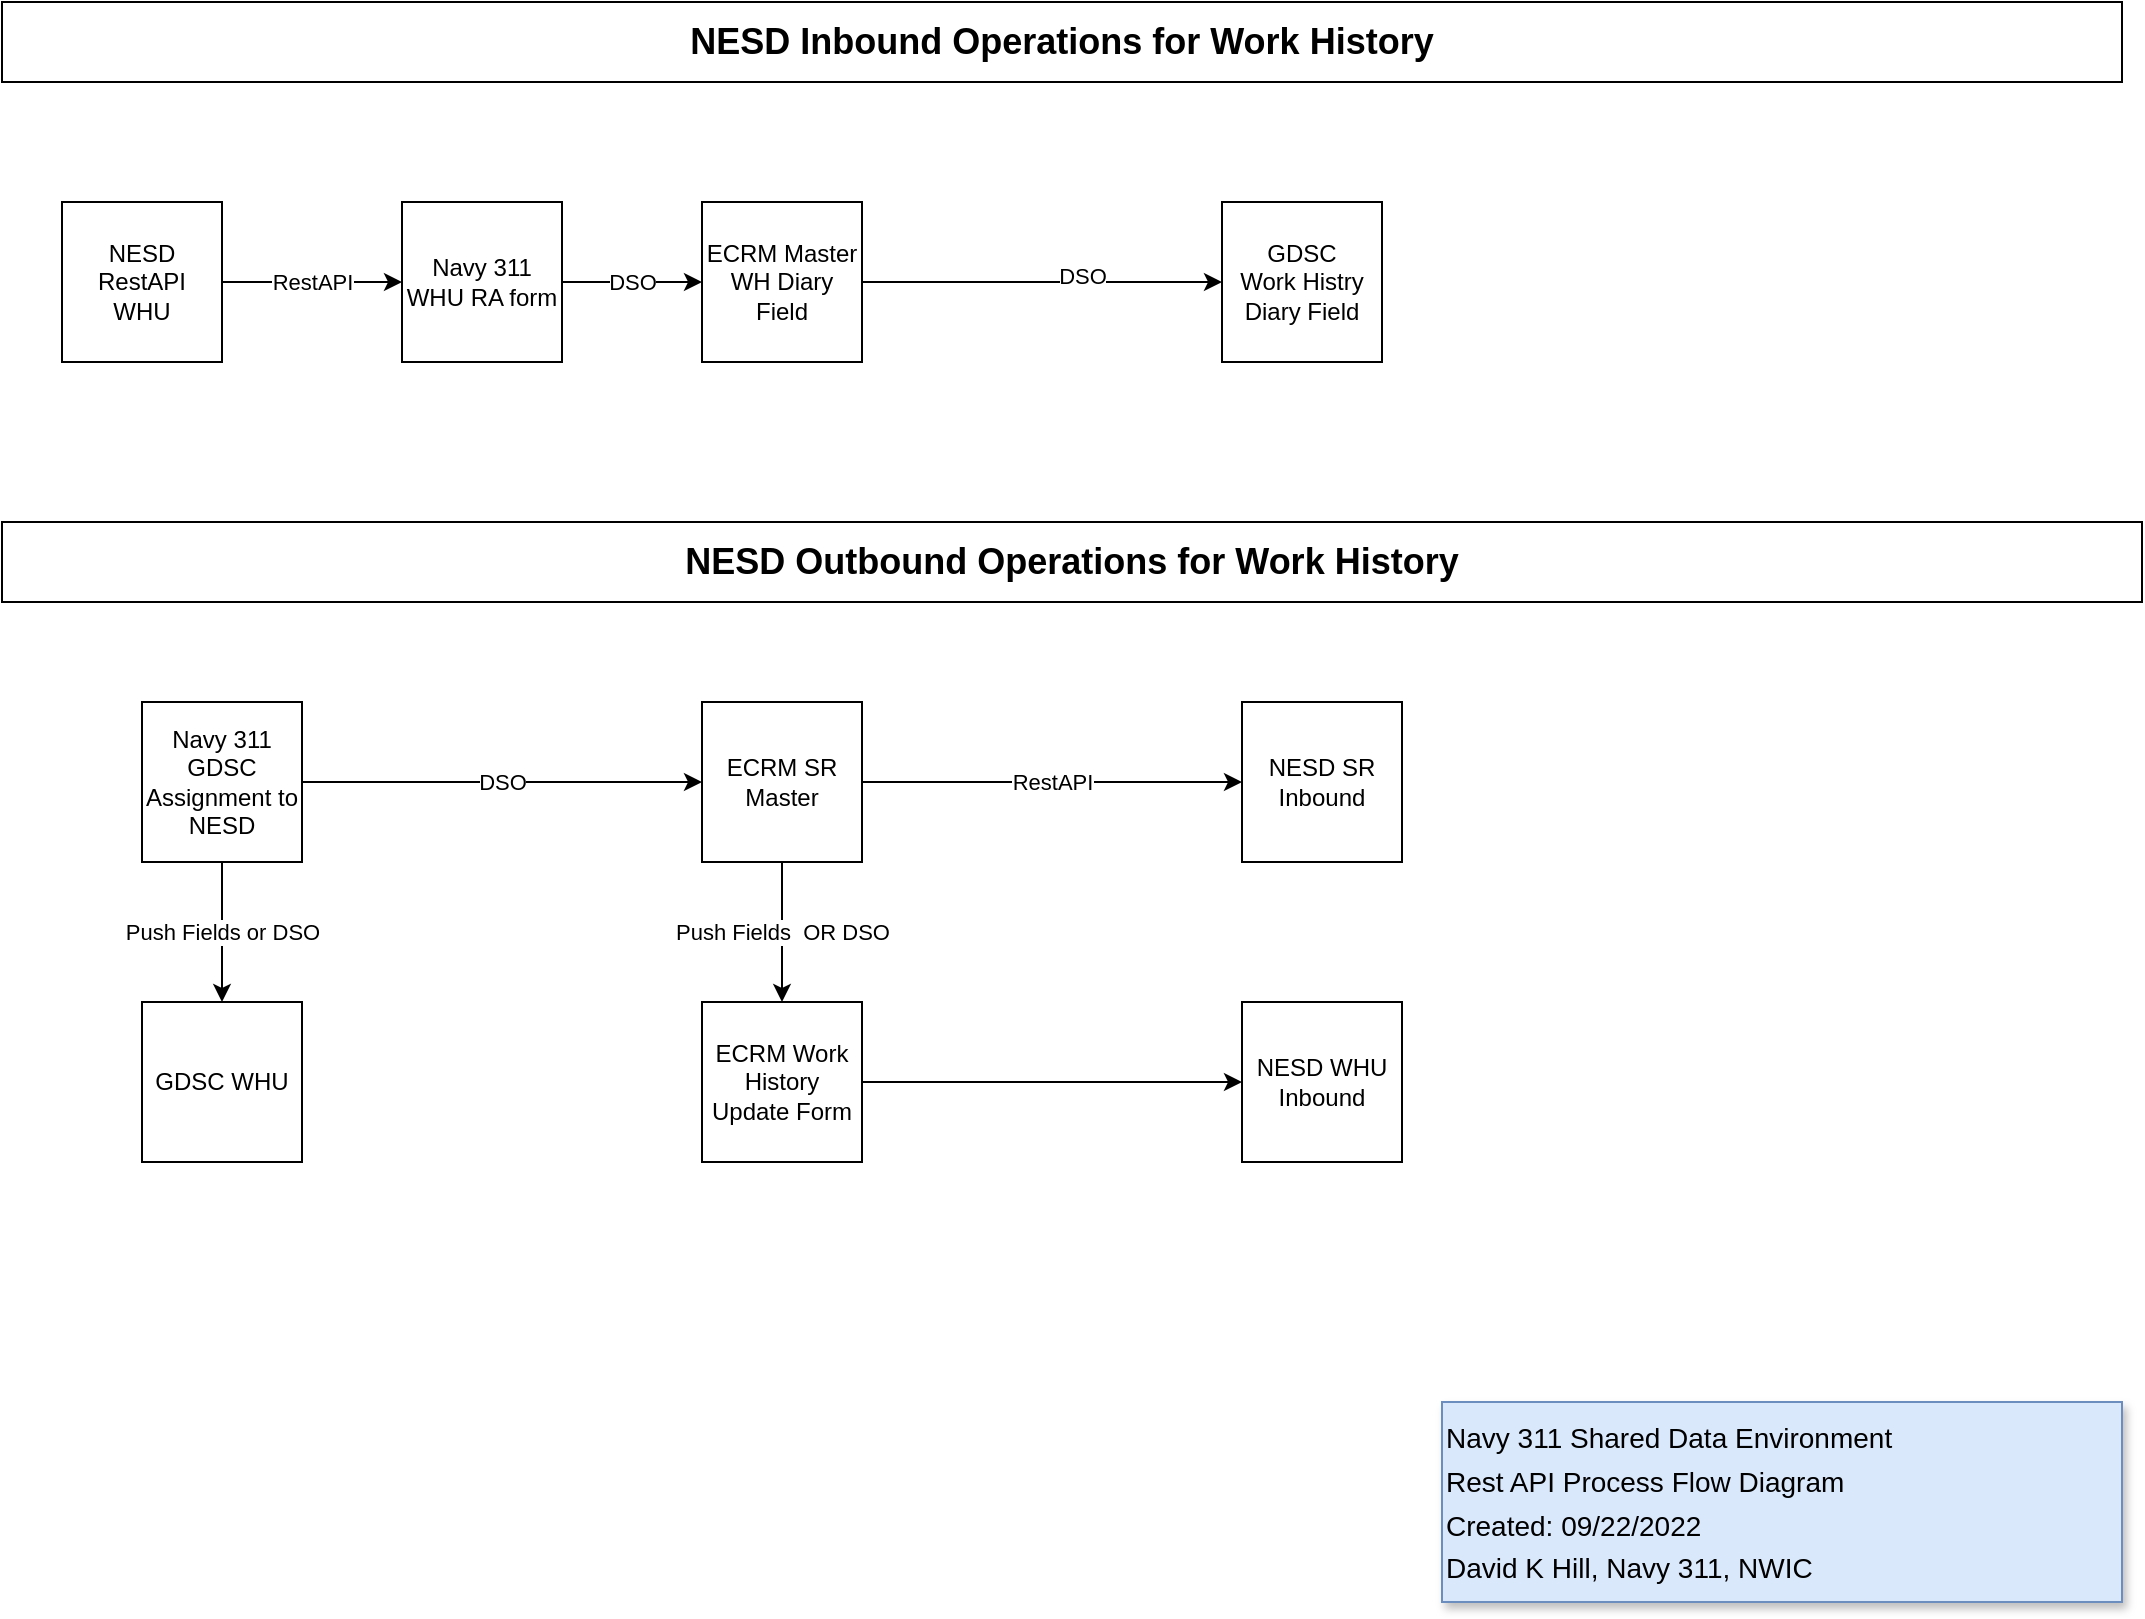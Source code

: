 <mxfile version="20.8.18" type="github">
  <diagram name="Page-1" id="aF4G5Hs_lMoh60DQ722R">
    <mxGraphModel dx="1434" dy="798" grid="1" gridSize="10" guides="1" tooltips="1" connect="1" arrows="1" fold="1" page="1" pageScale="1" pageWidth="1100" pageHeight="850" math="0" shadow="0">
      <root>
        <mxCell id="0" />
        <mxCell id="1" parent="0" />
        <mxCell id="9KmsIKsTsXMhggBtWNxH-1" value="&lt;b&gt;&lt;font style=&quot;font-size: 18px;&quot;&gt;NESD Inbound Operations for Work History&lt;/font&gt;&lt;/b&gt;" style="rounded=0;whiteSpace=wrap;html=1;" parent="1" vertex="1">
          <mxGeometry x="20" y="30" width="1060" height="40" as="geometry" />
        </mxCell>
        <mxCell id="1lb5UFgHKyQ05DryIwbp-4" value="RestAPI" style="edgeStyle=orthogonalEdgeStyle;rounded=0;orthogonalLoop=1;jettySize=auto;html=1;" edge="1" parent="1" source="1lb5UFgHKyQ05DryIwbp-1" target="1lb5UFgHKyQ05DryIwbp-2">
          <mxGeometry relative="1" as="geometry" />
        </mxCell>
        <mxCell id="1lb5UFgHKyQ05DryIwbp-1" value="NESD RestAPI&lt;br&gt;WHU" style="whiteSpace=wrap;html=1;aspect=fixed;" vertex="1" parent="1">
          <mxGeometry x="50" y="130" width="80" height="80" as="geometry" />
        </mxCell>
        <mxCell id="1lb5UFgHKyQ05DryIwbp-5" value="DSO" style="edgeStyle=orthogonalEdgeStyle;rounded=0;orthogonalLoop=1;jettySize=auto;html=1;" edge="1" parent="1" source="1lb5UFgHKyQ05DryIwbp-2" target="1lb5UFgHKyQ05DryIwbp-3">
          <mxGeometry relative="1" as="geometry" />
        </mxCell>
        <mxCell id="1lb5UFgHKyQ05DryIwbp-2" value="Navy 311&lt;br&gt;WHU RA form" style="whiteSpace=wrap;html=1;aspect=fixed;" vertex="1" parent="1">
          <mxGeometry x="220" y="130" width="80" height="80" as="geometry" />
        </mxCell>
        <mxCell id="1lb5UFgHKyQ05DryIwbp-10" style="edgeStyle=orthogonalEdgeStyle;rounded=0;orthogonalLoop=1;jettySize=auto;html=1;" edge="1" parent="1" source="1lb5UFgHKyQ05DryIwbp-3" target="1lb5UFgHKyQ05DryIwbp-9">
          <mxGeometry relative="1" as="geometry" />
        </mxCell>
        <mxCell id="1lb5UFgHKyQ05DryIwbp-11" value="DSO" style="edgeLabel;html=1;align=center;verticalAlign=middle;resizable=0;points=[];" vertex="1" connectable="0" parent="1lb5UFgHKyQ05DryIwbp-10">
          <mxGeometry x="0.224" y="3" relative="1" as="geometry">
            <mxPoint as="offset" />
          </mxGeometry>
        </mxCell>
        <mxCell id="1lb5UFgHKyQ05DryIwbp-3" value="ECRM Master WH Diary&lt;br&gt;Field" style="whiteSpace=wrap;html=1;aspect=fixed;" vertex="1" parent="1">
          <mxGeometry x="370" y="130" width="80" height="80" as="geometry" />
        </mxCell>
        <mxCell id="1lb5UFgHKyQ05DryIwbp-6" value="&lt;font style=&quot;font-size: 18px;&quot;&gt;&lt;b style=&quot;&quot;&gt;NESD Outbound Operations for Work History&lt;/b&gt;&lt;/font&gt;" style="rounded=0;whiteSpace=wrap;html=1;" vertex="1" parent="1">
          <mxGeometry x="20" y="290" width="1070" height="40" as="geometry" />
        </mxCell>
        <mxCell id="1lb5UFgHKyQ05DryIwbp-16" value="DSO" style="edgeStyle=orthogonalEdgeStyle;rounded=0;orthogonalLoop=1;jettySize=auto;html=1;" edge="1" parent="1" source="1lb5UFgHKyQ05DryIwbp-8" target="1lb5UFgHKyQ05DryIwbp-12">
          <mxGeometry relative="1" as="geometry" />
        </mxCell>
        <mxCell id="1lb5UFgHKyQ05DryIwbp-23" value="Push Fields or DSO" style="edgeStyle=orthogonalEdgeStyle;rounded=0;orthogonalLoop=1;jettySize=auto;html=1;" edge="1" parent="1" source="1lb5UFgHKyQ05DryIwbp-8" target="1lb5UFgHKyQ05DryIwbp-22">
          <mxGeometry relative="1" as="geometry" />
        </mxCell>
        <mxCell id="1lb5UFgHKyQ05DryIwbp-8" value="Navy 311&lt;br&gt;GDSC&lt;br&gt;Assignment to NESD" style="whiteSpace=wrap;html=1;aspect=fixed;" vertex="1" parent="1">
          <mxGeometry x="90" y="380" width="80" height="80" as="geometry" />
        </mxCell>
        <mxCell id="1lb5UFgHKyQ05DryIwbp-9" value="GDSC&lt;br&gt;Work Histry&lt;br&gt;Diary Field" style="whiteSpace=wrap;html=1;aspect=fixed;" vertex="1" parent="1">
          <mxGeometry x="630" y="130" width="80" height="80" as="geometry" />
        </mxCell>
        <mxCell id="1lb5UFgHKyQ05DryIwbp-14" value="RestAPI" style="edgeStyle=orthogonalEdgeStyle;rounded=0;orthogonalLoop=1;jettySize=auto;html=1;entryX=0;entryY=0.5;entryDx=0;entryDy=0;" edge="1" parent="1" source="1lb5UFgHKyQ05DryIwbp-12" target="1lb5UFgHKyQ05DryIwbp-13">
          <mxGeometry relative="1" as="geometry">
            <mxPoint x="590" y="440" as="targetPoint" />
          </mxGeometry>
        </mxCell>
        <mxCell id="1lb5UFgHKyQ05DryIwbp-19" value="Push Fields&amp;nbsp; OR DSO" style="edgeStyle=orthogonalEdgeStyle;rounded=0;orthogonalLoop=1;jettySize=auto;html=1;entryX=0.5;entryY=0;entryDx=0;entryDy=0;" edge="1" parent="1" source="1lb5UFgHKyQ05DryIwbp-12" target="1lb5UFgHKyQ05DryIwbp-17">
          <mxGeometry relative="1" as="geometry" />
        </mxCell>
        <mxCell id="1lb5UFgHKyQ05DryIwbp-12" value="ECRM SR Master" style="whiteSpace=wrap;html=1;aspect=fixed;" vertex="1" parent="1">
          <mxGeometry x="370" y="380" width="80" height="80" as="geometry" />
        </mxCell>
        <mxCell id="1lb5UFgHKyQ05DryIwbp-13" value="NESD SR Inbound" style="whiteSpace=wrap;html=1;aspect=fixed;" vertex="1" parent="1">
          <mxGeometry x="640" y="380" width="80" height="80" as="geometry" />
        </mxCell>
        <mxCell id="1lb5UFgHKyQ05DryIwbp-21" style="edgeStyle=orthogonalEdgeStyle;rounded=0;orthogonalLoop=1;jettySize=auto;html=1;" edge="1" parent="1" source="1lb5UFgHKyQ05DryIwbp-17" target="1lb5UFgHKyQ05DryIwbp-20">
          <mxGeometry relative="1" as="geometry" />
        </mxCell>
        <mxCell id="1lb5UFgHKyQ05DryIwbp-17" value="ECRM Work History Update Form" style="whiteSpace=wrap;html=1;aspect=fixed;" vertex="1" parent="1">
          <mxGeometry x="370" y="530" width="80" height="80" as="geometry" />
        </mxCell>
        <mxCell id="1lb5UFgHKyQ05DryIwbp-20" value="NESD WHU Inbound" style="whiteSpace=wrap;html=1;aspect=fixed;" vertex="1" parent="1">
          <mxGeometry x="640" y="530" width="80" height="80" as="geometry" />
        </mxCell>
        <mxCell id="1lb5UFgHKyQ05DryIwbp-22" value="GDSC WHU" style="whiteSpace=wrap;html=1;aspect=fixed;" vertex="1" parent="1">
          <mxGeometry x="90" y="530" width="80" height="80" as="geometry" />
        </mxCell>
        <mxCell id="1lb5UFgHKyQ05DryIwbp-25" value="&lt;font style=&quot;font-size: 14px;&quot;&gt;Navy 311 Shared Data Environment&lt;br&gt;Rest API Process Flow Diagram&lt;br&gt;Created: 09/22/2022&lt;br&gt;David K Hill, Navy 311, NWIC&lt;/font&gt;" style="rounded=0;whiteSpace=wrap;html=1;fontSize=18;fillColor=#dae8fc;strokeColor=#6c8ebf;shadow=1;align=left;" vertex="1" parent="1">
          <mxGeometry x="740" y="730" width="340" height="100" as="geometry" />
        </mxCell>
      </root>
    </mxGraphModel>
  </diagram>
</mxfile>

